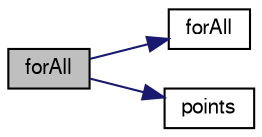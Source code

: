 digraph "forAll"
{
  bgcolor="transparent";
  edge [fontname="FreeSans",fontsize="10",labelfontname="FreeSans",labelfontsize="10"];
  node [fontname="FreeSans",fontsize="10",shape=record];
  rankdir="LR";
  Node3626 [label="forAll",height=0.2,width=0.4,color="black", fillcolor="grey75", style="filled", fontcolor="black"];
  Node3626 -> Node3627 [color="midnightblue",fontsize="10",style="solid",fontname="FreeSans"];
  Node3627 [label="forAll",height=0.2,width=0.4,color="black",URL="$a17900.html#a7b8c1d8d7d2cd7157ce78a5b058268eb"];
  Node3626 -> Node3628 [color="midnightblue",fontsize="10",style="solid",fontname="FreeSans"];
  Node3628 [label="points",height=0.2,width=0.4,color="black",URL="$a17900.html#a43f0c6ecb5f777015da64f362c5e2739"];
}
